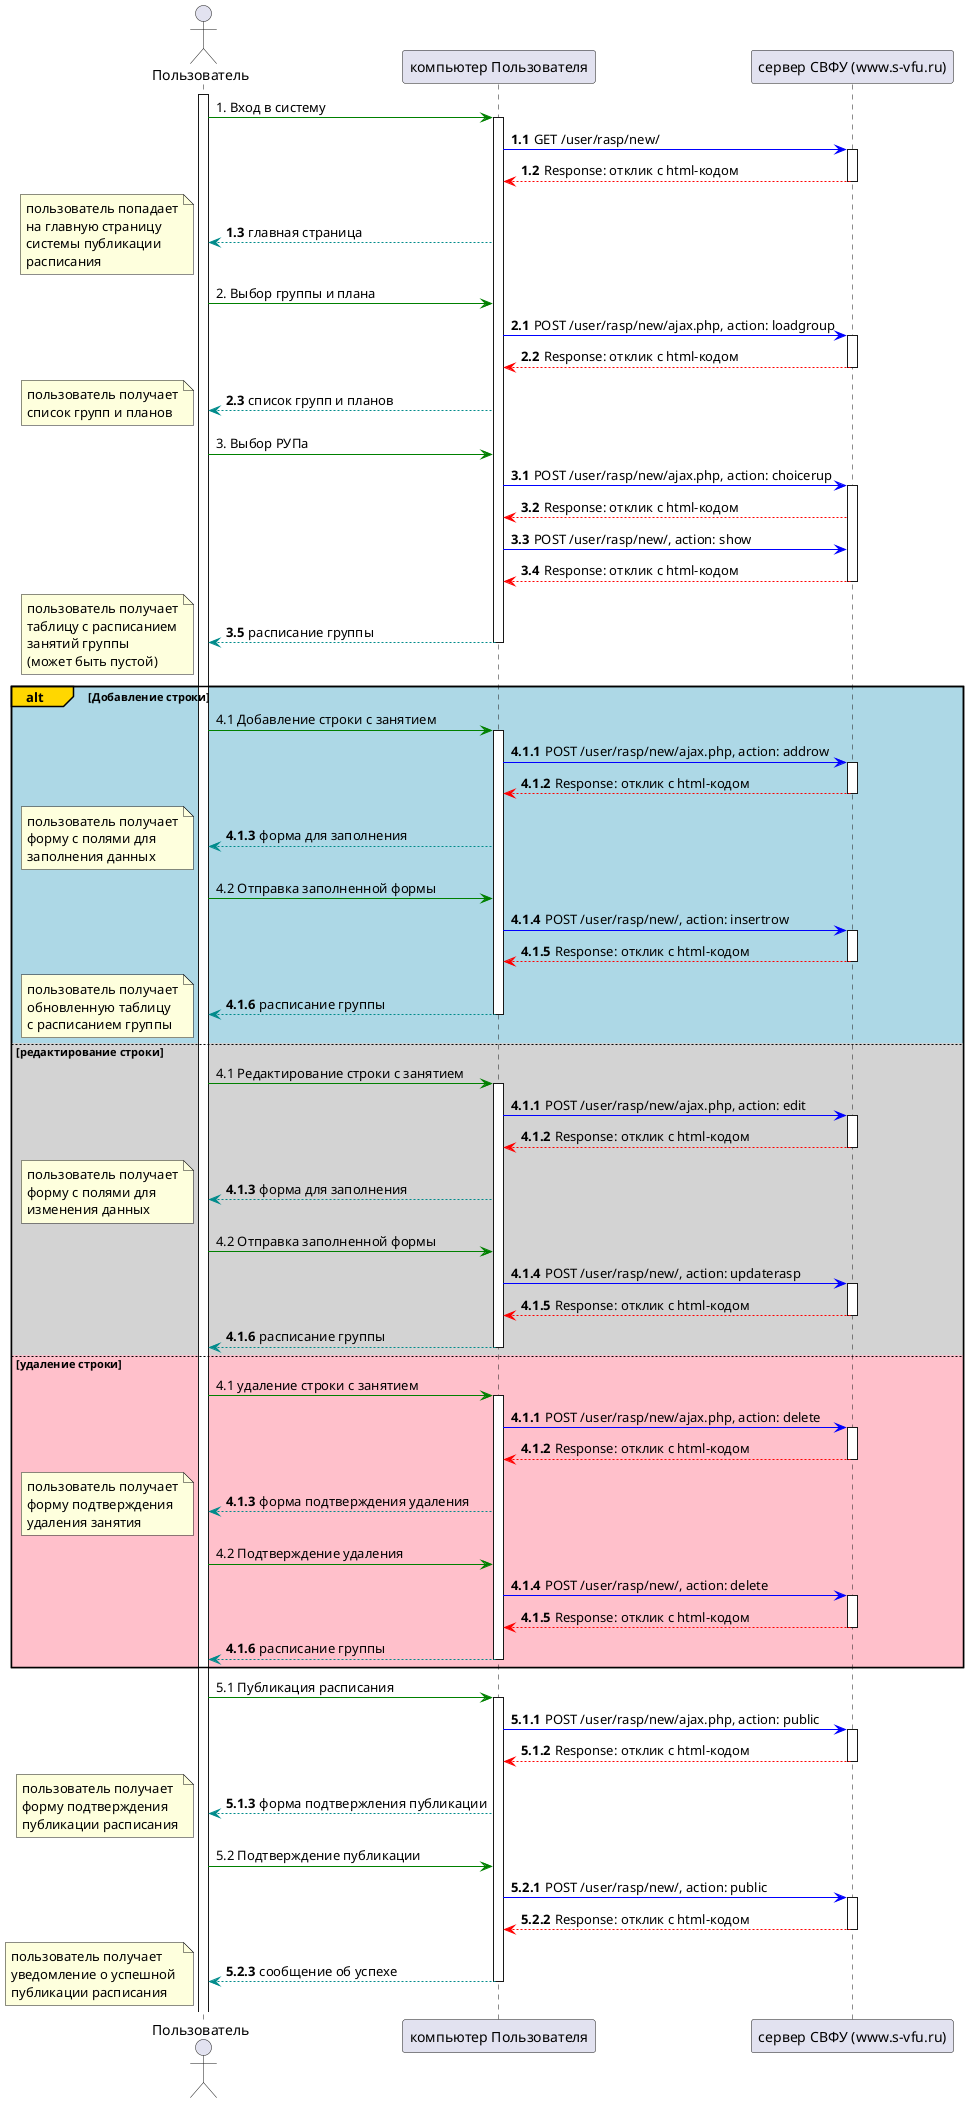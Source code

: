 @startuml Exemple1
 


actor "Пользователь" as user
participant "компьютер Пользователя" as comp
participant "сервер СВФУ (www.s-vfu.ru)" as server


user++
user -[#green]> comp: 1. Вход в систему
    comp++
    autonumber 1.1
        comp -[#blue]> server: GET /user/rasp/new/
        server++
            server -[#red]-> comp: Response: отклик с html-кодом
        server--        
        comp -[#DarkCyan]-> user: главная страница 
        note left
            пользователь попадает
            на главную страницу 
            системы публикации
            расписания
        end note
    autonumber stop

user -[#green]> comp: 2. Выбор группы и плана
    autonumber 2.1
        comp -[#blue]> server: POST /user/rasp/new/ajax.php, action: loadgroup
        server++
            server -[#red]-> comp: Response: отклик с html-кодом
        server--
        comp -[#DarkCyan]-> user: список групп и планов 
        note left
            пользователь получает
            список групп и планов
        end note
    autonumber stop
    

user -[#green]> comp: 3. Выбор РУПа
    autonumber 3.1
        comp -[#blue]> server: POST /user/rasp/new/ajax.php, action: choicerup
        server++
            server -[#red]-> comp: Response: отклик с html-кодом
            comp -[#blue]> server: POST /user/rasp/new/, action: show
            server -[#red]-> comp: Response: отклик с html-кодом
        server--
        comp -[#DarkCyan]-> user: расписание группы
        note left
            пользователь получает
            таблицу с расписанием
            занятий группы 
            (может быть пустой)
        end note
    autonumber stop
    comp--

alt#Gold #LightBlue Добавление строки
user -[#green]> comp: 4.1 Добавление строки с занятием
    autonumber 4.1.1
    comp++
        comp -[#blue]> server: POST /user/rasp/new/ajax.php, action: addrow
        server++
            server -[#red]-> comp: Response: отклик с html-кодом
        server--
        comp -[#DarkCyan]-> user: форма для заполнения
        note left
            пользователь получает
            форму с полями для
            заполнения данных
        end note
        autonumber stop
user -[#green]> comp: 4.2 Отправка заполненной формы
        autonumber resume
        comp -[#blue]> server: POST /user/rasp/new/, action: insertrow
        server++
            server -[#red]-> comp: Response: отклик с html-кодом
        server--
        comp -[#DarkCyan]-> user: расписание группы
        note left
            пользователь получает
            обновленную таблицу 
            с расписанием группы
        end note
    autonumber stop
    comp--

else #LightGrey редактирование строки
user -[#green]> comp: 4.1 Редактирование строки с занятием
    autonumber 4.1.1
    comp++
        comp -[#blue]> server: POST /user/rasp/new/ajax.php, action: edit
        server++
            server -[#red]-> comp: Response: отклик с html-кодом
        server--
        comp -[#DarkCyan]-> user: форма для заполнения
        note left
            пользователь получает
            форму с полями для
            изменения данных
        end note
        autonumber stop
        user -[#green]> comp: 4.2 Отправка заполненной формы
        autonumber resume
        comp -[#blue]> server: POST /user/rasp/new/, action: updaterasp
        server++
            server -[#red]-> comp: Response: отклик с html-кодом
        server--
        comp -[#DarkCyan]-> user: расписание группы
        
    autonumber stop
    comp--

else #Pink удаление строки
user -[#green]> comp: 4.1 удаление строки с занятием
    autonumber 4.1.1
    comp++
        comp -[#blue]> server: POST /user/rasp/new/ajax.php, action: delete
        server++
            server -[#red]-> comp: Response: отклик с html-кодом
        server--
        comp -[#DarkCyan]-> user: форма подтверждения удаления
        note left
            пользователь получает
            форму подтверждения
            удаления занятия
        end note
        autonumber stop
        user -[#green]> comp: 4.2 Подтверждение удаления
        autonumber resume
        comp -[#blue]> server: POST /user/rasp/new/, action: delete
        server++
            server -[#red]-> comp: Response: отклик с html-кодом
        server--
        comp -[#DarkCyan]-> user: расписание группы
        
    autonumber stop
    comp--
end

user -[#green]> comp: 5.1 Публикация расписания
    autonumber 5.1.1
    comp++
        comp -[#blue]> server: POST /user/rasp/new/ajax.php, action: public
        server++
            server -[#red]-> comp: Response: отклик с html-кодом
        server--
            comp -[#DarkCyan]-> user: форма подтвержления публикации
        note left
            пользователь получает
            форму подтверждения
            публикации расписания
        end note

        autonumber stop
        user -[#green]> comp: 5.2 Подтверждение публикации
        autonumber 5.2.1
        
        comp -[#blue]> server: POST /user/rasp/new/, action: public    
        server++
        server -[#red]-> comp: Response: отклик с html-кодом        
        server--
        comp -[#DarkCyan]-> user: сообщение об успехе
        note left
            пользователь получает
            уведомление о успешной 
            публикации расписания
        end note
      comp--  
    autonumber stop 
 
@enduml